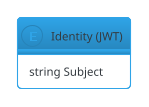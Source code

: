 @startuml
!theme cerulean-outline
hide empty methods

entity "Identity (JWT)" {
  string Subject
}

@enduml
